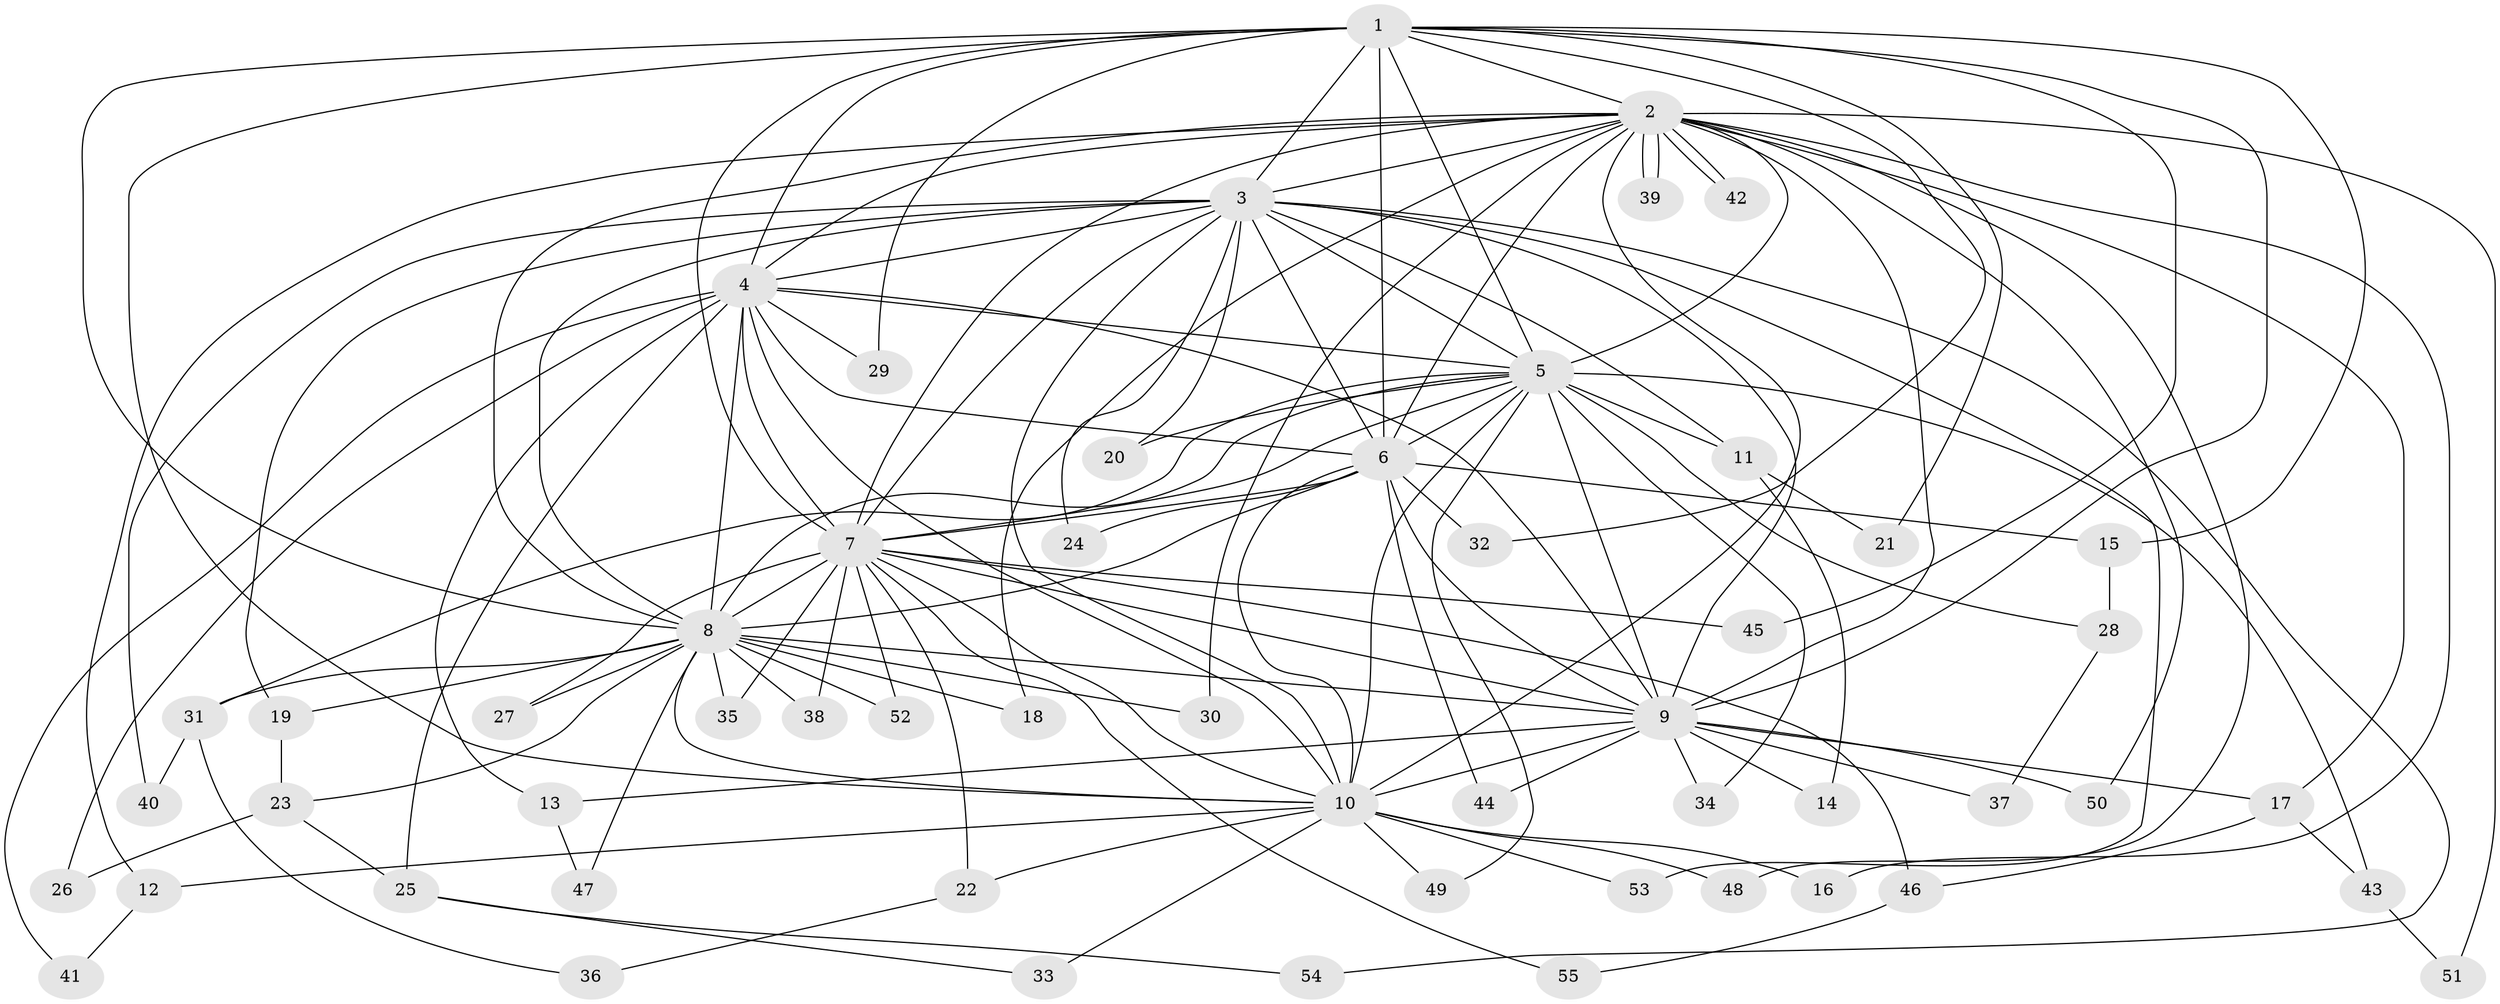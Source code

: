 // Generated by graph-tools (version 1.1) at 2025/11/02/27/25 16:11:08]
// undirected, 55 vertices, 135 edges
graph export_dot {
graph [start="1"]
  node [color=gray90,style=filled];
  1;
  2;
  3;
  4;
  5;
  6;
  7;
  8;
  9;
  10;
  11;
  12;
  13;
  14;
  15;
  16;
  17;
  18;
  19;
  20;
  21;
  22;
  23;
  24;
  25;
  26;
  27;
  28;
  29;
  30;
  31;
  32;
  33;
  34;
  35;
  36;
  37;
  38;
  39;
  40;
  41;
  42;
  43;
  44;
  45;
  46;
  47;
  48;
  49;
  50;
  51;
  52;
  53;
  54;
  55;
  1 -- 2;
  1 -- 3;
  1 -- 4;
  1 -- 5;
  1 -- 6;
  1 -- 7;
  1 -- 8;
  1 -- 9;
  1 -- 10;
  1 -- 15;
  1 -- 21;
  1 -- 29;
  1 -- 32;
  1 -- 45;
  2 -- 3;
  2 -- 4;
  2 -- 5;
  2 -- 6;
  2 -- 7;
  2 -- 8;
  2 -- 9;
  2 -- 10;
  2 -- 12;
  2 -- 16;
  2 -- 17;
  2 -- 18;
  2 -- 30;
  2 -- 39;
  2 -- 39;
  2 -- 42;
  2 -- 42;
  2 -- 48;
  2 -- 50;
  2 -- 51;
  3 -- 4;
  3 -- 5;
  3 -- 6;
  3 -- 7;
  3 -- 8;
  3 -- 9;
  3 -- 10;
  3 -- 11;
  3 -- 19;
  3 -- 20;
  3 -- 24;
  3 -- 40;
  3 -- 53;
  3 -- 54;
  4 -- 5;
  4 -- 6;
  4 -- 7;
  4 -- 8;
  4 -- 9;
  4 -- 10;
  4 -- 13;
  4 -- 25;
  4 -- 26;
  4 -- 29;
  4 -- 41;
  5 -- 6;
  5 -- 7;
  5 -- 8;
  5 -- 9;
  5 -- 10;
  5 -- 11;
  5 -- 20;
  5 -- 28;
  5 -- 31;
  5 -- 34;
  5 -- 43;
  5 -- 49;
  6 -- 7;
  6 -- 8;
  6 -- 9;
  6 -- 10;
  6 -- 15;
  6 -- 24;
  6 -- 32;
  6 -- 44;
  7 -- 8;
  7 -- 9;
  7 -- 10;
  7 -- 22;
  7 -- 27;
  7 -- 35;
  7 -- 38;
  7 -- 45;
  7 -- 46;
  7 -- 52;
  7 -- 55;
  8 -- 9;
  8 -- 10;
  8 -- 18;
  8 -- 19;
  8 -- 23;
  8 -- 27;
  8 -- 30;
  8 -- 31;
  8 -- 35;
  8 -- 38;
  8 -- 47;
  8 -- 52;
  9 -- 10;
  9 -- 13;
  9 -- 14;
  9 -- 17;
  9 -- 34;
  9 -- 37;
  9 -- 44;
  9 -- 50;
  10 -- 12;
  10 -- 16;
  10 -- 22;
  10 -- 33;
  10 -- 48;
  10 -- 49;
  10 -- 53;
  11 -- 14;
  11 -- 21;
  12 -- 41;
  13 -- 47;
  15 -- 28;
  17 -- 43;
  17 -- 46;
  19 -- 23;
  22 -- 36;
  23 -- 25;
  23 -- 26;
  25 -- 33;
  25 -- 54;
  28 -- 37;
  31 -- 36;
  31 -- 40;
  43 -- 51;
  46 -- 55;
}

